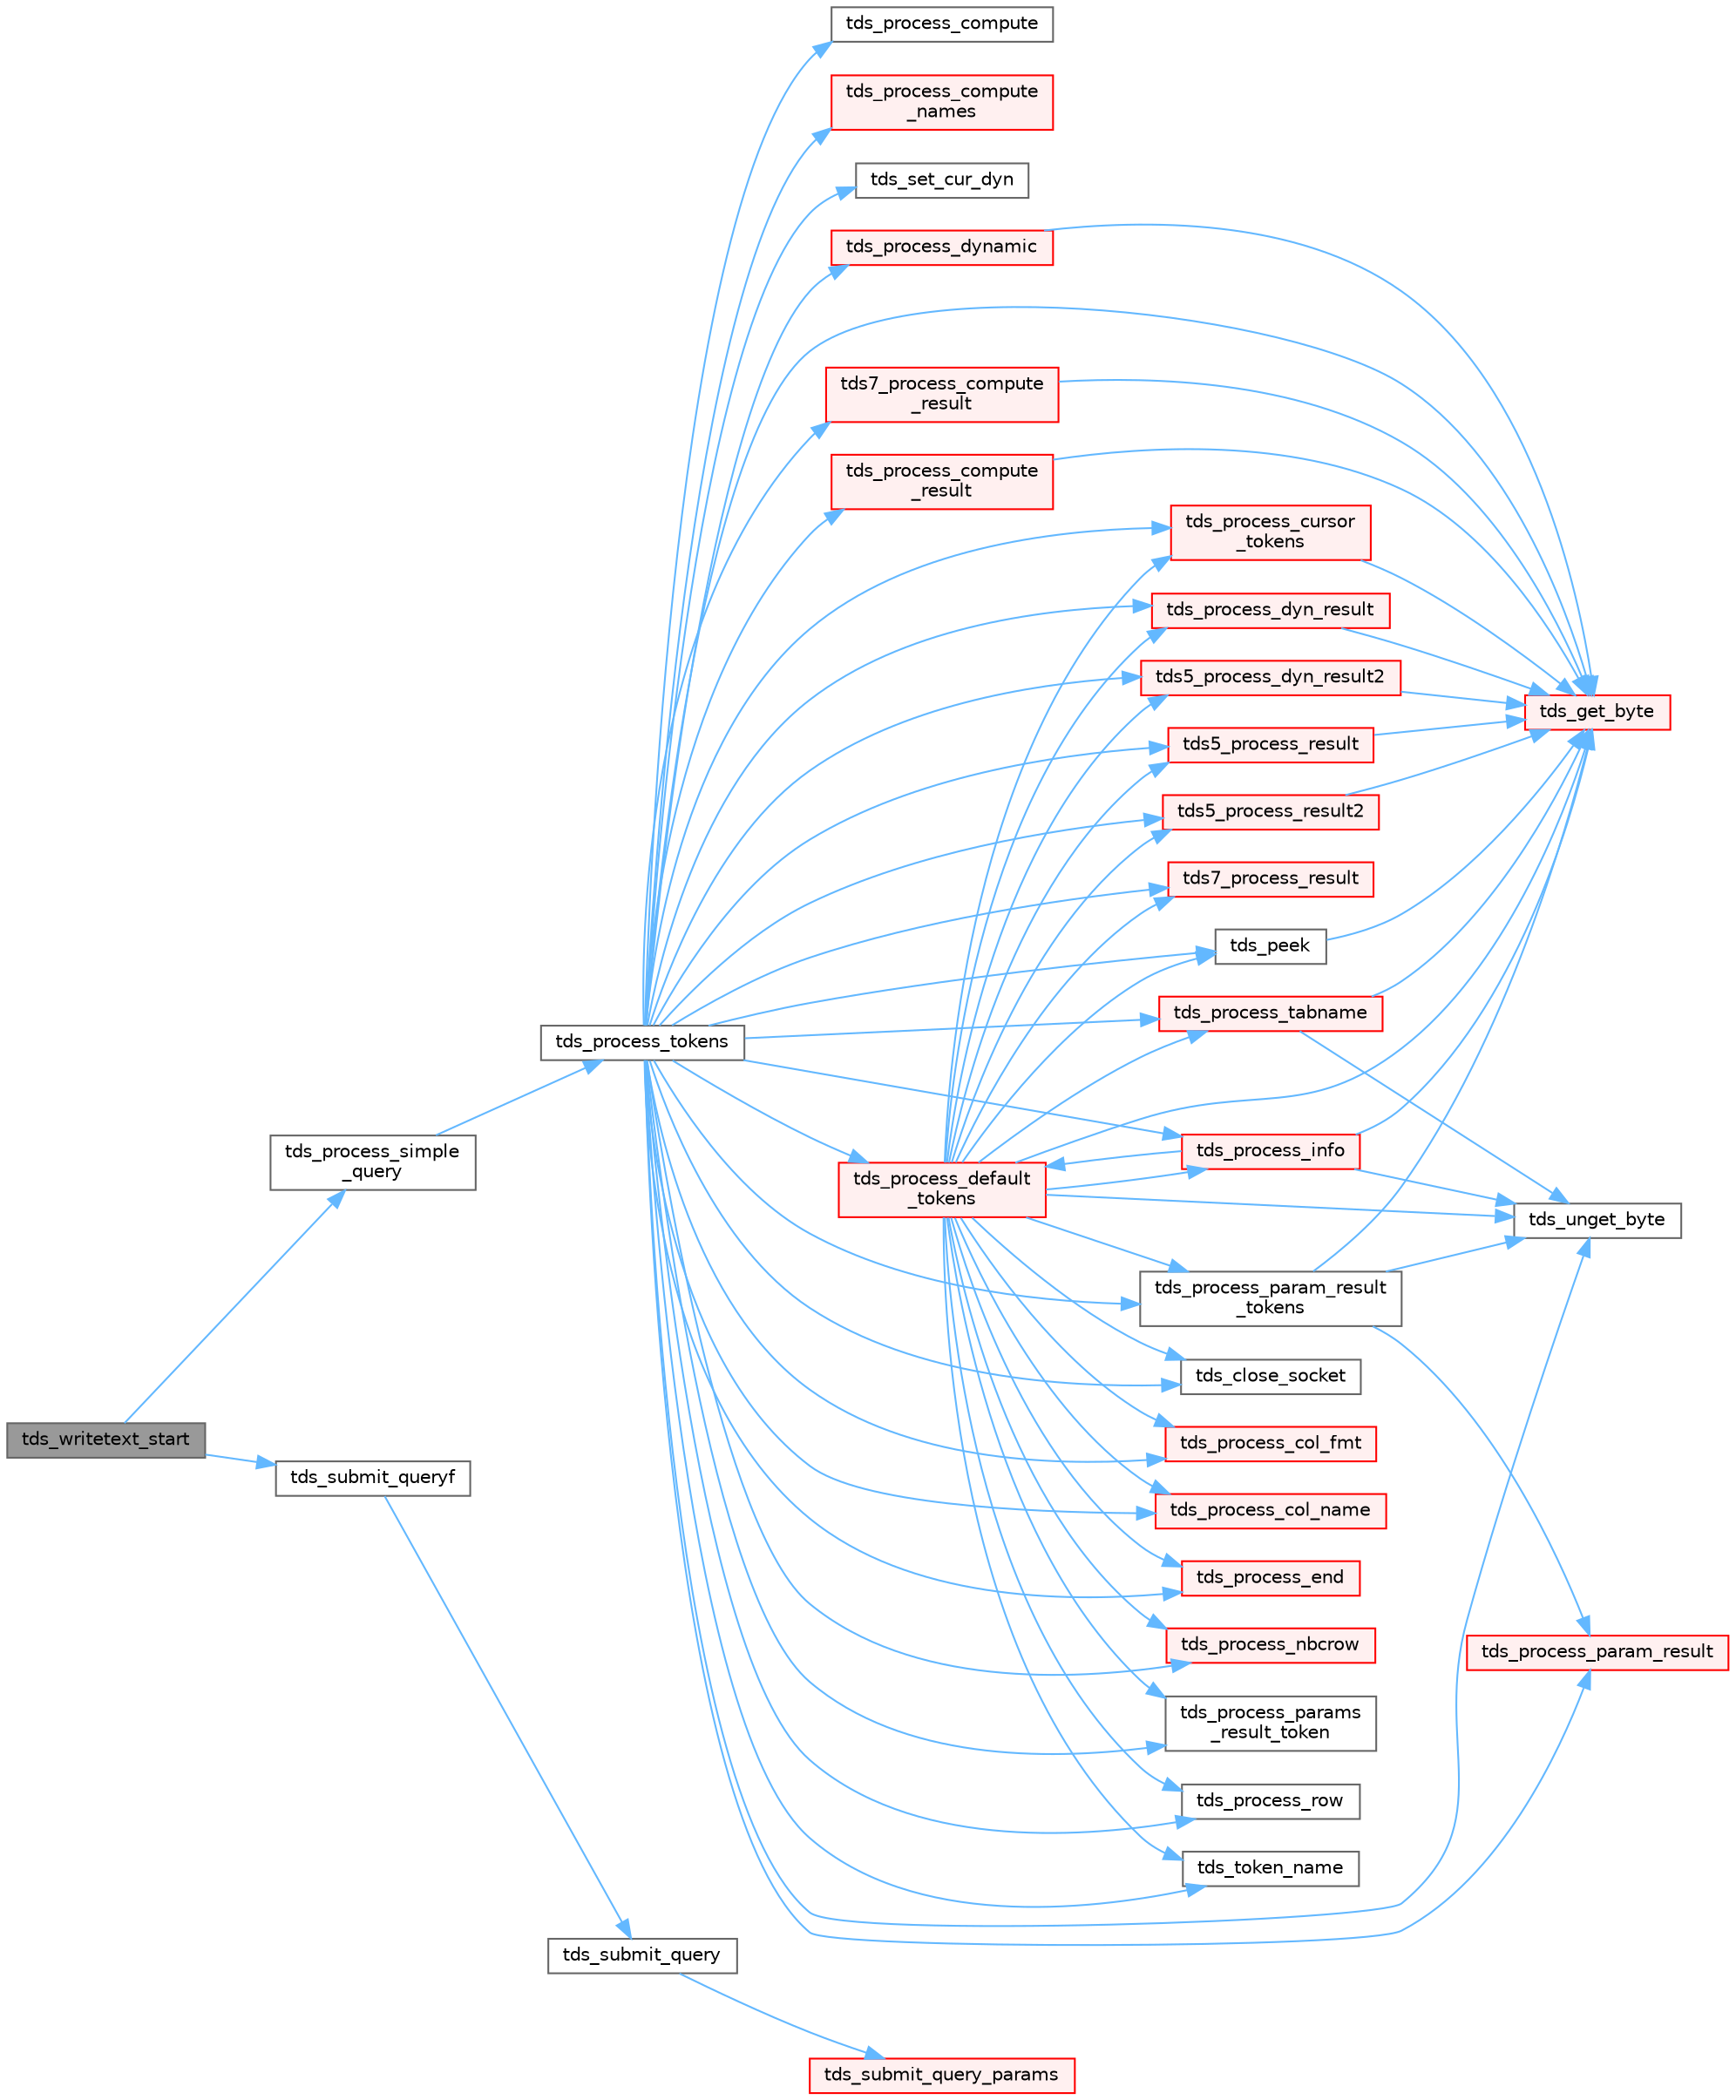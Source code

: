 digraph "tds_writetext_start"
{
 // LATEX_PDF_SIZE
  bgcolor="transparent";
  edge [fontname=Helvetica,fontsize=10,labelfontname=Helvetica,labelfontsize=10];
  node [fontname=Helvetica,fontsize=10,shape=box,height=0.2,width=0.4];
  rankdir="LR";
  Node1 [id="Node000001",label="tds_writetext_start",height=0.2,width=0.4,color="gray40", fillcolor="grey60", style="filled", fontcolor="black",tooltip="Start writing writetext request."];
  Node1 -> Node2 [id="edge1_Node000001_Node000002",color="steelblue1",style="solid",tooltip=" "];
  Node2 [id="Node000002",label="tds_process_simple\l_query",height=0.2,width=0.4,color="grey40", fillcolor="white", style="filled",URL="$a00592.html#gaeeb1562044786ea17bea361ed83e6946",tooltip="Process results for simple query as \"SET TEXTSIZE\" or \"USE dbname\" If the statement returns results,..."];
  Node2 -> Node3 [id="edge2_Node000002_Node000003",color="steelblue1",style="solid",tooltip=" "];
  Node3 [id="Node000003",label="tds_process_tokens",height=0.2,width=0.4,color="grey40", fillcolor="white", style="filled",URL="$a00592.html#gabfc9de1d1fe718818caf63a4be4035a6",tooltip="process all streams."];
  Node3 -> Node4 [id="edge3_Node000003_Node000004",color="steelblue1",style="solid",tooltip=" "];
  Node4 [id="Node000004",label="tds5_process_dyn_result2",height=0.2,width=0.4,color="red", fillcolor="#FFF0F0", style="filled",URL="$a00592.html#gae688b515631141acfbc41bbb91c8b921",tooltip="Process new TDS 5.0 token for describing output parameters."];
  Node4 -> Node29 [id="edge4_Node000004_Node000029",color="steelblue1",style="solid",tooltip=" "];
  Node29 [id="Node000029",label="tds_get_byte",height=0.2,width=0.4,color="red", fillcolor="#FFF0F0", style="filled",URL="$a00591.html#ga0cb72d3f6943795c39db1fa692be0a58",tooltip="Return a single byte from the input buffer."];
  Node3 -> Node32 [id="edge5_Node000003_Node000032",color="steelblue1",style="solid",tooltip=" "];
  Node32 [id="Node000032",label="tds5_process_result",height=0.2,width=0.4,color="red", fillcolor="#FFF0F0", style="filled",URL="$a00592.html#ga547b2f48659f77a69aa802d861ac827d",tooltip="tds5_process_result() is the TDS 5.0 result set processing routine."];
  Node32 -> Node29 [id="edge6_Node000032_Node000029",color="steelblue1",style="solid",tooltip=" "];
  Node3 -> Node35 [id="edge7_Node000003_Node000035",color="steelblue1",style="solid",tooltip=" "];
  Node35 [id="Node000035",label="tds5_process_result2",height=0.2,width=0.4,color="red", fillcolor="#FFF0F0", style="filled",URL="$a00592.html#gabe2bdd5a41ce067cb31aef18ff81cb1c",tooltip="tds5_process_result2() is the new TDS 5.0 result set processing routine."];
  Node35 -> Node29 [id="edge8_Node000035_Node000029",color="steelblue1",style="solid",tooltip=" "];
  Node3 -> Node39 [id="edge9_Node000003_Node000039",color="steelblue1",style="solid",tooltip=" "];
  Node39 [id="Node000039",label="tds7_process_compute\l_result",height=0.2,width=0.4,color="red", fillcolor="#FFF0F0", style="filled",URL="$a00592.html#ga6728e344caa20aea1def85f58dea138b",tooltip="tds7_process_compute_result() processes compute result sets for TDS 7/8."];
  Node39 -> Node29 [id="edge10_Node000039_Node000029",color="steelblue1",style="solid",tooltip=" "];
  Node3 -> Node43 [id="edge11_Node000003_Node000043",color="steelblue1",style="solid",tooltip=" "];
  Node43 [id="Node000043",label="tds7_process_result",height=0.2,width=0.4,color="red", fillcolor="#FFF0F0", style="filled",URL="$a00592.html#gaca56fc22d65a24a96d1bef310ade73aa",tooltip="tds7_process_result() is the TDS 7.0 result set processing routine."];
  Node3 -> Node18 [id="edge12_Node000003_Node000018",color="steelblue1",style="solid",tooltip=" "];
  Node18 [id="Node000018",label="tds_close_socket",height=0.2,width=0.4,color="grey40", fillcolor="white", style="filled",URL="$a00591.html#ga3e3f76009fce5ceedb2f42bb2c9aed2e",tooltip="Close current socket."];
  Node3 -> Node29 [id="edge13_Node000003_Node000029",color="steelblue1",style="solid",tooltip=" "];
  Node3 -> Node44 [id="edge14_Node000003_Node000044",color="steelblue1",style="solid",tooltip=" "];
  Node44 [id="Node000044",label="tds_peek",height=0.2,width=0.4,color="grey40", fillcolor="white", style="filled",URL="$a00591.html#ga221e98a9c8be96ec6c8547891e1b53af",tooltip="Reads a byte from the TDS stream without removing it."];
  Node44 -> Node29 [id="edge15_Node000044_Node000029",color="steelblue1",style="solid",tooltip=" "];
  Node3 -> Node45 [id="edge16_Node000003_Node000045",color="steelblue1",style="solid",tooltip=" "];
  Node45 [id="Node000045",label="tds_process_col_fmt",height=0.2,width=0.4,color="red", fillcolor="#FFF0F0", style="filled",URL="$a00592.html#ga4e3dd9d3614f5f0433b78b761dd68741",tooltip="tds_process_col_fmt() is the other half of result set processing under TDS 4.2."];
  Node3 -> Node46 [id="edge17_Node000003_Node000046",color="steelblue1",style="solid",tooltip=" "];
  Node46 [id="Node000046",label="tds_process_col_name",height=0.2,width=0.4,color="red", fillcolor="#FFF0F0", style="filled",URL="$a00592.html#ga905d2fa5e1b602817bd16bb0fcf9eadb",tooltip="tds_process_col_name() is one half of the result set under TDS 4.2 it contains all the column names,..."];
  Node3 -> Node50 [id="edge18_Node000003_Node000050",color="steelblue1",style="solid",tooltip=" "];
  Node50 [id="Node000050",label="tds_process_compute",height=0.2,width=0.4,color="grey40", fillcolor="white", style="filled",URL="$a00592.html#ga6fcb37d5addebdc1af9f34ebc59fd7a8",tooltip="tds_process_compute() processes compute rows and places them in the row buffer."];
  Node3 -> Node51 [id="edge19_Node000003_Node000051",color="steelblue1",style="solid",tooltip=" "];
  Node51 [id="Node000051",label="tds_process_compute\l_names",height=0.2,width=0.4,color="red", fillcolor="#FFF0F0", style="filled",URL="$a00592.html#gae5b3e01f3d665f9e377de091f46f1ab9",tooltip="tds_process_compute_names() processes compute result sets."];
  Node3 -> Node52 [id="edge20_Node000003_Node000052",color="steelblue1",style="solid",tooltip=" "];
  Node52 [id="Node000052",label="tds_process_compute\l_result",height=0.2,width=0.4,color="red", fillcolor="#FFF0F0", style="filled",URL="$a00592.html#gae3368ea80d0d8b13791ceb13ee5f19c9",tooltip="tds_process_compute_result() processes compute result sets."];
  Node52 -> Node29 [id="edge21_Node000052_Node000029",color="steelblue1",style="solid",tooltip=" "];
  Node3 -> Node53 [id="edge22_Node000003_Node000053",color="steelblue1",style="solid",tooltip=" "];
  Node53 [id="Node000053",label="tds_process_cursor\l_tokens",height=0.2,width=0.4,color="red", fillcolor="#FFF0F0", style="filled",URL="$a00592.html#ga315d875d90c64d12d61fc9e33b4dee96",tooltip="Reads cursor command results."];
  Node53 -> Node29 [id="edge23_Node000053_Node000029",color="steelblue1",style="solid",tooltip=" "];
  Node3 -> Node54 [id="edge24_Node000003_Node000054",color="steelblue1",style="solid",tooltip=" "];
  Node54 [id="Node000054",label="tds_process_default\l_tokens",height=0.2,width=0.4,color="red", fillcolor="#FFF0F0", style="filled",URL="$a00592.html#ga39453d084f3f780ac4602d4abf2839f7",tooltip="tds_process_default_tokens() is a catch all function that is called to process tokens not known to ot..."];
  Node54 -> Node4 [id="edge25_Node000054_Node000004",color="steelblue1",style="solid",tooltip=" "];
  Node54 -> Node32 [id="edge26_Node000054_Node000032",color="steelblue1",style="solid",tooltip=" "];
  Node54 -> Node35 [id="edge27_Node000054_Node000035",color="steelblue1",style="solid",tooltip=" "];
  Node54 -> Node43 [id="edge28_Node000054_Node000043",color="steelblue1",style="solid",tooltip=" "];
  Node54 -> Node18 [id="edge29_Node000054_Node000018",color="steelblue1",style="solid",tooltip=" "];
  Node54 -> Node29 [id="edge30_Node000054_Node000029",color="steelblue1",style="solid",tooltip=" "];
  Node54 -> Node44 [id="edge31_Node000054_Node000044",color="steelblue1",style="solid",tooltip=" "];
  Node54 -> Node45 [id="edge32_Node000054_Node000045",color="steelblue1",style="solid",tooltip=" "];
  Node54 -> Node46 [id="edge33_Node000054_Node000046",color="steelblue1",style="solid",tooltip=" "];
  Node54 -> Node53 [id="edge34_Node000054_Node000053",color="steelblue1",style="solid",tooltip=" "];
  Node54 -> Node58 [id="edge35_Node000054_Node000058",color="steelblue1",style="solid",tooltip=" "];
  Node58 [id="Node000058",label="tds_process_dyn_result",height=0.2,width=0.4,color="red", fillcolor="#FFF0F0", style="filled",URL="$a00592.html#ga416cf119c1d4a0fca27dc5b50c261358",tooltip="Process results from dynamic."];
  Node58 -> Node29 [id="edge36_Node000058_Node000029",color="steelblue1",style="solid",tooltip=" "];
  Node54 -> Node59 [id="edge37_Node000054_Node000059",color="steelblue1",style="solid",tooltip=" "];
  Node59 [id="Node000059",label="tds_process_end",height=0.2,width=0.4,color="red", fillcolor="#FFF0F0", style="filled",URL="$a00592.html#ga6ee2e7af38af768611b8bf4b79c36f46",tooltip="tds_process_end() processes any of the DONE, DONEPROC, or DONEINPROC tokens."];
  Node54 -> Node81 [id="edge38_Node000054_Node000081",color="steelblue1",style="solid",tooltip=" "];
  Node81 [id="Node000081",label="tds_process_info",height=0.2,width=0.4,color="red", fillcolor="#FFF0F0", style="filled",URL="$a00592.html#ga65a2316369529731732f200c190d05d6",tooltip="tds_process_info() is called for INFO, ERR, or EED tokens and is responsible for calling the CLI's me..."];
  Node81 -> Node29 [id="edge39_Node000081_Node000029",color="steelblue1",style="solid",tooltip=" "];
  Node81 -> Node54 [id="edge40_Node000081_Node000054",color="steelblue1",style="solid",tooltip=" "];
  Node81 -> Node82 [id="edge41_Node000081_Node000082",color="steelblue1",style="solid",tooltip=" "];
  Node82 [id="Node000082",label="tds_unget_byte",height=0.2,width=0.4,color="grey40", fillcolor="white", style="filled",URL="$a00591.html#gad70d59fb317d098b0c9fd29dd77131a8",tooltip="Unget will always work as long as you don't call it twice in a row."];
  Node54 -> Node83 [id="edge42_Node000054_Node000083",color="steelblue1",style="solid",tooltip=" "];
  Node83 [id="Node000083",label="tds_process_nbcrow",height=0.2,width=0.4,color="red", fillcolor="#FFF0F0", style="filled",URL="$a00592.html#gaf7264c9eb3aa7a73358a4c65f02d3d3c",tooltip="tds_process_nbcrow() processes rows and places them in the row buffer."];
  Node54 -> Node84 [id="edge43_Node000054_Node000084",color="steelblue1",style="solid",tooltip=" "];
  Node84 [id="Node000084",label="tds_process_param_result\l_tokens",height=0.2,width=0.4,color="grey40", fillcolor="white", style="filled",URL="$a00592.html#ga9fdef8228d29cab7fa9098f07fa73fba",tooltip="Process parameters from networks."];
  Node84 -> Node29 [id="edge44_Node000084_Node000029",color="steelblue1",style="solid",tooltip=" "];
  Node84 -> Node85 [id="edge45_Node000084_Node000085",color="steelblue1",style="solid",tooltip=" "];
  Node85 [id="Node000085",label="tds_process_param_result",height=0.2,width=0.4,color="red", fillcolor="#FFF0F0", style="filled",URL="$a00592.html#gacb3354443bcefe7a500a500a4904cc05",tooltip="process output parameters of a stored procedure."];
  Node84 -> Node82 [id="edge46_Node000084_Node000082",color="steelblue1",style="solid",tooltip=" "];
  Node54 -> Node89 [id="edge47_Node000054_Node000089",color="steelblue1",style="solid",tooltip=" "];
  Node89 [id="Node000089",label="tds_process_params\l_result_token",height=0.2,width=0.4,color="grey40", fillcolor="white", style="filled",URL="$a00592.html#ga7b18c0911a9dc69939577b39eb64725d",tooltip="tds_process_params_result_token() processes params on TDS5."];
  Node54 -> Node90 [id="edge48_Node000054_Node000090",color="steelblue1",style="solid",tooltip=" "];
  Node90 [id="Node000090",label="tds_process_row",height=0.2,width=0.4,color="grey40", fillcolor="white", style="filled",URL="$a00592.html#gaad814dd6e35aee8332035d06dc8b5d65",tooltip="tds_process_row() processes rows and places them in the row buffer."];
  Node54 -> Node91 [id="edge49_Node000054_Node000091",color="steelblue1",style="solid",tooltip=" "];
  Node91 [id="Node000091",label="tds_process_tabname",height=0.2,width=0.4,color="red", fillcolor="#FFF0F0", style="filled",URL="$a00592.html#gaeec59bca9bd0c5388e245f0d19d9c81a",tooltip="Process list of table from network."];
  Node91 -> Node29 [id="edge50_Node000091_Node000029",color="steelblue1",style="solid",tooltip=" "];
  Node91 -> Node82 [id="edge51_Node000091_Node000082",color="steelblue1",style="solid",tooltip=" "];
  Node54 -> Node95 [id="edge52_Node000054_Node000095",color="steelblue1",style="solid",tooltip=" "];
  Node95 [id="Node000095",label="tds_token_name",height=0.2,width=0.4,color="grey40", fillcolor="white", style="filled",URL="$a00592.html#ga7f24a7af985cd320788122e98072b7af",tooltip="Returns string representation for a given token type."];
  Node54 -> Node82 [id="edge53_Node000054_Node000082",color="steelblue1",style="solid",tooltip=" "];
  Node3 -> Node58 [id="edge54_Node000003_Node000058",color="steelblue1",style="solid",tooltip=" "];
  Node3 -> Node96 [id="edge55_Node000003_Node000096",color="steelblue1",style="solid",tooltip=" "];
  Node96 [id="Node000096",label="tds_process_dynamic",height=0.2,width=0.4,color="red", fillcolor="#FFF0F0", style="filled",URL="$a00592.html#ga5cfc0340d8d717e67f60037e029b2142",tooltip="tds_process_dynamic() finds the element of the dyns array for the id"];
  Node96 -> Node29 [id="edge56_Node000096_Node000029",color="steelblue1",style="solid",tooltip=" "];
  Node3 -> Node59 [id="edge57_Node000003_Node000059",color="steelblue1",style="solid",tooltip=" "];
  Node3 -> Node81 [id="edge58_Node000003_Node000081",color="steelblue1",style="solid",tooltip=" "];
  Node3 -> Node83 [id="edge59_Node000003_Node000083",color="steelblue1",style="solid",tooltip=" "];
  Node3 -> Node85 [id="edge60_Node000003_Node000085",color="steelblue1",style="solid",tooltip=" "];
  Node3 -> Node84 [id="edge61_Node000003_Node000084",color="steelblue1",style="solid",tooltip=" "];
  Node3 -> Node89 [id="edge62_Node000003_Node000089",color="steelblue1",style="solid",tooltip=" "];
  Node3 -> Node90 [id="edge63_Node000003_Node000090",color="steelblue1",style="solid",tooltip=" "];
  Node3 -> Node91 [id="edge64_Node000003_Node000091",color="steelblue1",style="solid",tooltip=" "];
  Node3 -> Node75 [id="edge65_Node000003_Node000075",color="steelblue1",style="solid",tooltip=" "];
  Node75 [id="Node000075",label="tds_set_cur_dyn",height=0.2,width=0.4,color="grey40", fillcolor="white", style="filled",URL="$a00590.html#gae8b7db85af16701fc0604eb117cbd4e4",tooltip="Set current dynamic."];
  Node3 -> Node95 [id="edge66_Node000003_Node000095",color="steelblue1",style="solid",tooltip=" "];
  Node3 -> Node82 [id="edge67_Node000003_Node000082",color="steelblue1",style="solid",tooltip=" "];
  Node1 -> Node98 [id="edge68_Node000001_Node000098",color="steelblue1",style="solid",tooltip=" "];
  Node98 [id="Node000098",label="tds_submit_queryf",height=0.2,width=0.4,color="grey40", fillcolor="white", style="filled",URL="$a00590.html#gad695defcbf663b0023851a198206a772",tooltip="Format and submit a query."];
  Node98 -> Node99 [id="edge69_Node000098_Node000099",color="steelblue1",style="solid",tooltip=" "];
  Node99 [id="Node000099",label="tds_submit_query",height=0.2,width=0.4,color="grey40", fillcolor="white", style="filled",URL="$a00590.html#ga5a29ae7f99d089dc3cea85ec6ee5f3ab",tooltip="Sends a language string to the database server for processing."];
  Node99 -> Node100 [id="edge70_Node000099_Node000100",color="steelblue1",style="solid",tooltip=" "];
  Node100 [id="Node000100",label="tds_submit_query_params",height=0.2,width=0.4,color="red", fillcolor="#FFF0F0", style="filled",URL="$a00590.html#ga95e0fccedc459a4404f496eec74a369a",tooltip="Sends a language string to the database server for processing."];
}
